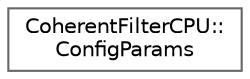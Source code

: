 digraph "Graphical Class Hierarchy"
{
 // LATEX_PDF_SIZE
  bgcolor="transparent";
  edge [fontname=Helvetica,fontsize=10,labelfontname=Helvetica,labelfontsize=10];
  node [fontname=Helvetica,fontsize=10,shape=box,height=0.2,width=0.4];
  rankdir="LR";
  Node0 [id="Node000000",label="CoherentFilterCPU::\lConfigParams",height=0.2,width=0.4,color="grey40", fillcolor="white", style="filled",URL="$structCoherentFilterCPU_1_1ConfigParams.html",tooltip=" "];
}

